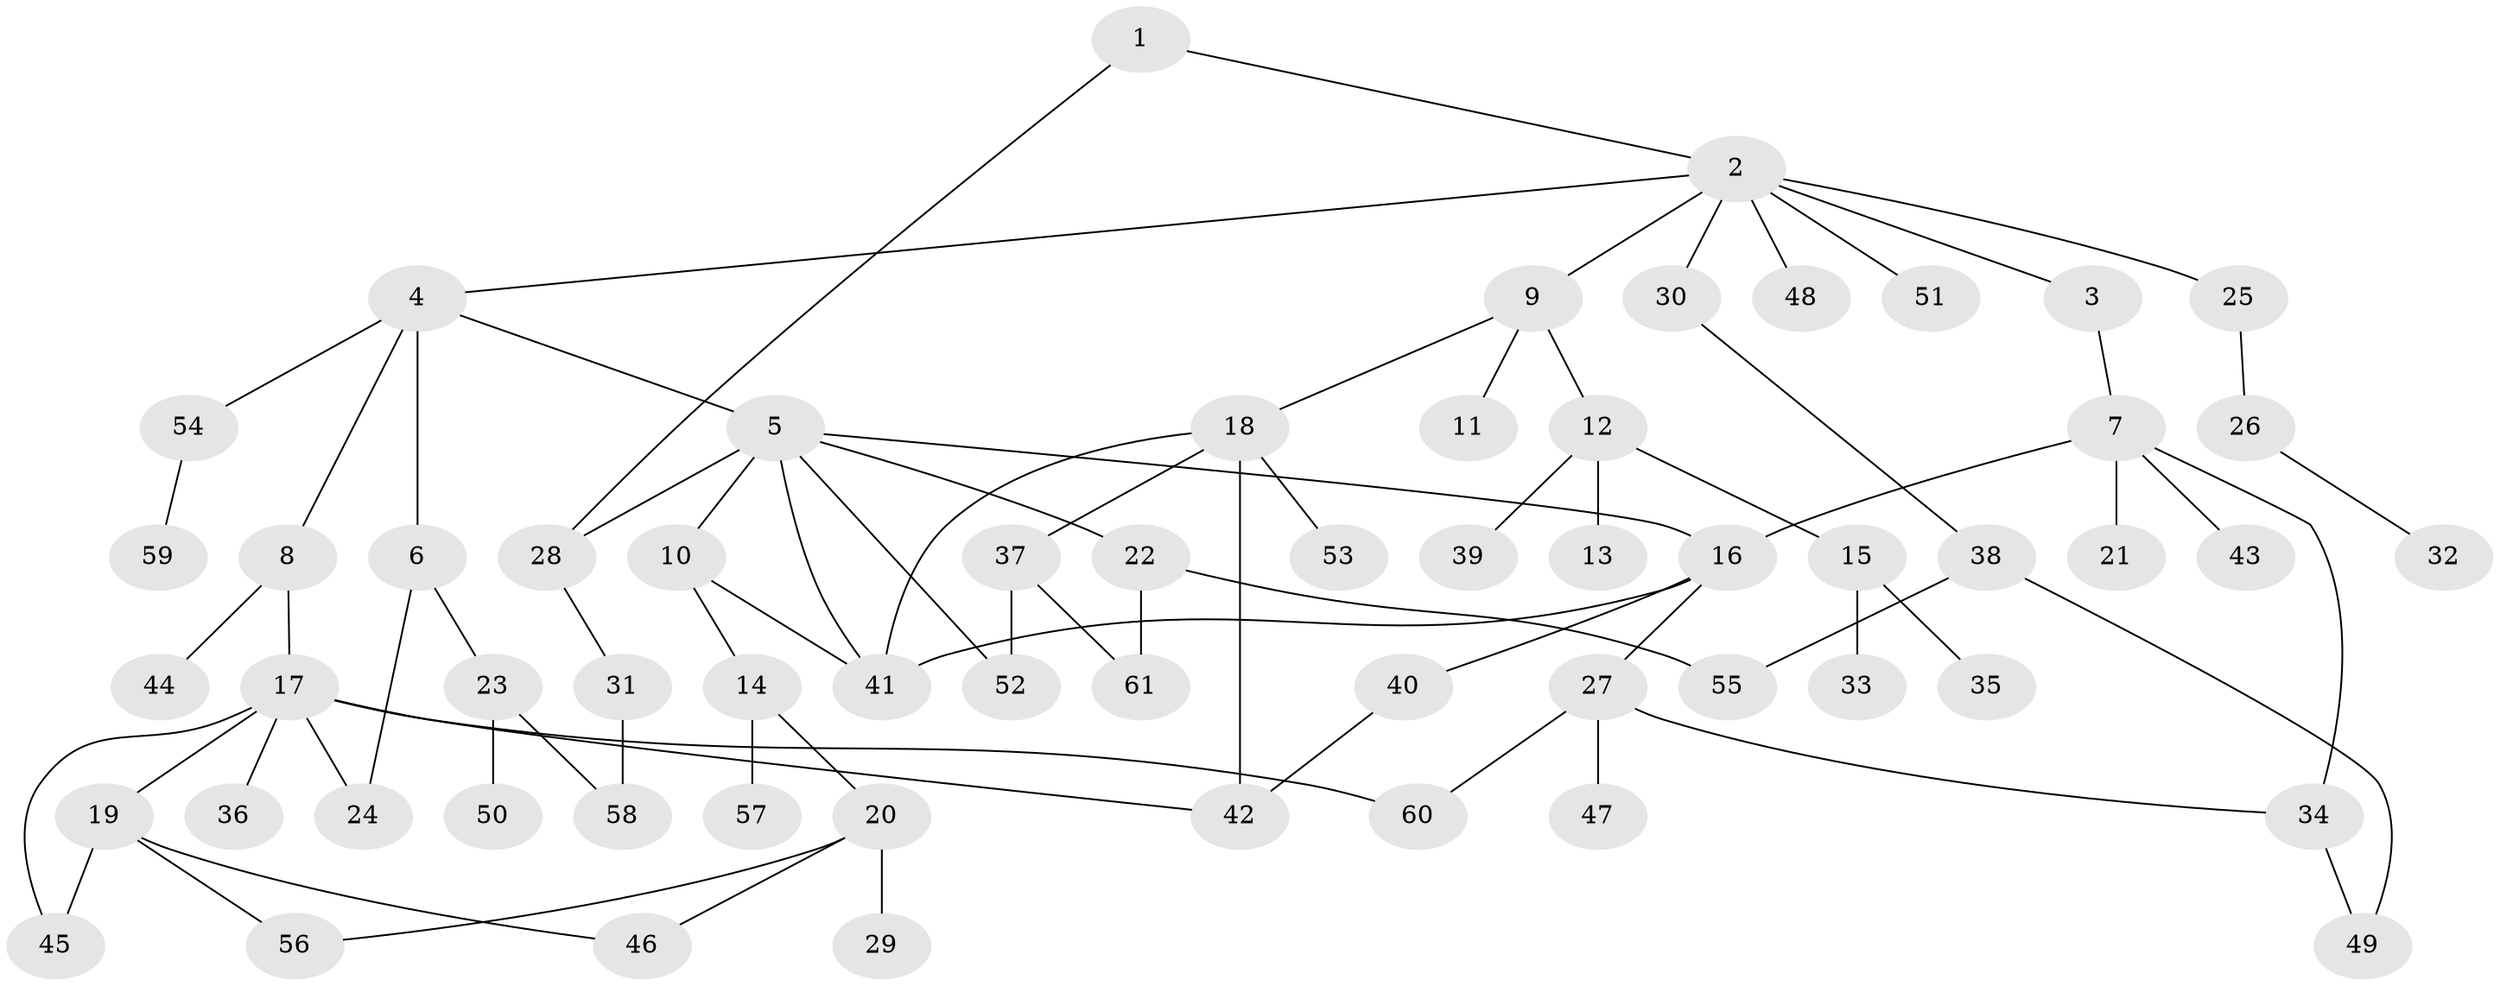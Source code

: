 // Generated by graph-tools (version 1.1) at 2025/10/02/27/25 16:10:54]
// undirected, 61 vertices, 78 edges
graph export_dot {
graph [start="1"]
  node [color=gray90,style=filled];
  1;
  2;
  3;
  4;
  5;
  6;
  7;
  8;
  9;
  10;
  11;
  12;
  13;
  14;
  15;
  16;
  17;
  18;
  19;
  20;
  21;
  22;
  23;
  24;
  25;
  26;
  27;
  28;
  29;
  30;
  31;
  32;
  33;
  34;
  35;
  36;
  37;
  38;
  39;
  40;
  41;
  42;
  43;
  44;
  45;
  46;
  47;
  48;
  49;
  50;
  51;
  52;
  53;
  54;
  55;
  56;
  57;
  58;
  59;
  60;
  61;
  1 -- 2;
  1 -- 28;
  2 -- 3;
  2 -- 4;
  2 -- 9;
  2 -- 25;
  2 -- 30;
  2 -- 48;
  2 -- 51;
  3 -- 7;
  4 -- 5;
  4 -- 6;
  4 -- 8;
  4 -- 54;
  5 -- 10;
  5 -- 16;
  5 -- 22;
  5 -- 28;
  5 -- 52;
  5 -- 41;
  6 -- 23;
  6 -- 24;
  7 -- 21;
  7 -- 34;
  7 -- 43;
  7 -- 16;
  8 -- 17;
  8 -- 44;
  9 -- 11;
  9 -- 12;
  9 -- 18;
  10 -- 14;
  10 -- 41;
  12 -- 13;
  12 -- 15;
  12 -- 39;
  14 -- 20;
  14 -- 57;
  15 -- 33;
  15 -- 35;
  16 -- 27;
  16 -- 40;
  16 -- 41;
  17 -- 19;
  17 -- 24;
  17 -- 36;
  17 -- 45;
  17 -- 42;
  17 -- 60;
  18 -- 37;
  18 -- 42;
  18 -- 53;
  18 -- 41;
  19 -- 45;
  19 -- 46;
  19 -- 56;
  20 -- 29;
  20 -- 56;
  20 -- 46;
  22 -- 55;
  22 -- 61;
  23 -- 50;
  23 -- 58;
  25 -- 26;
  26 -- 32;
  27 -- 47;
  27 -- 60;
  27 -- 34;
  28 -- 31;
  30 -- 38;
  31 -- 58;
  34 -- 49;
  37 -- 61;
  37 -- 52;
  38 -- 55;
  38 -- 49;
  40 -- 42;
  54 -- 59;
}
